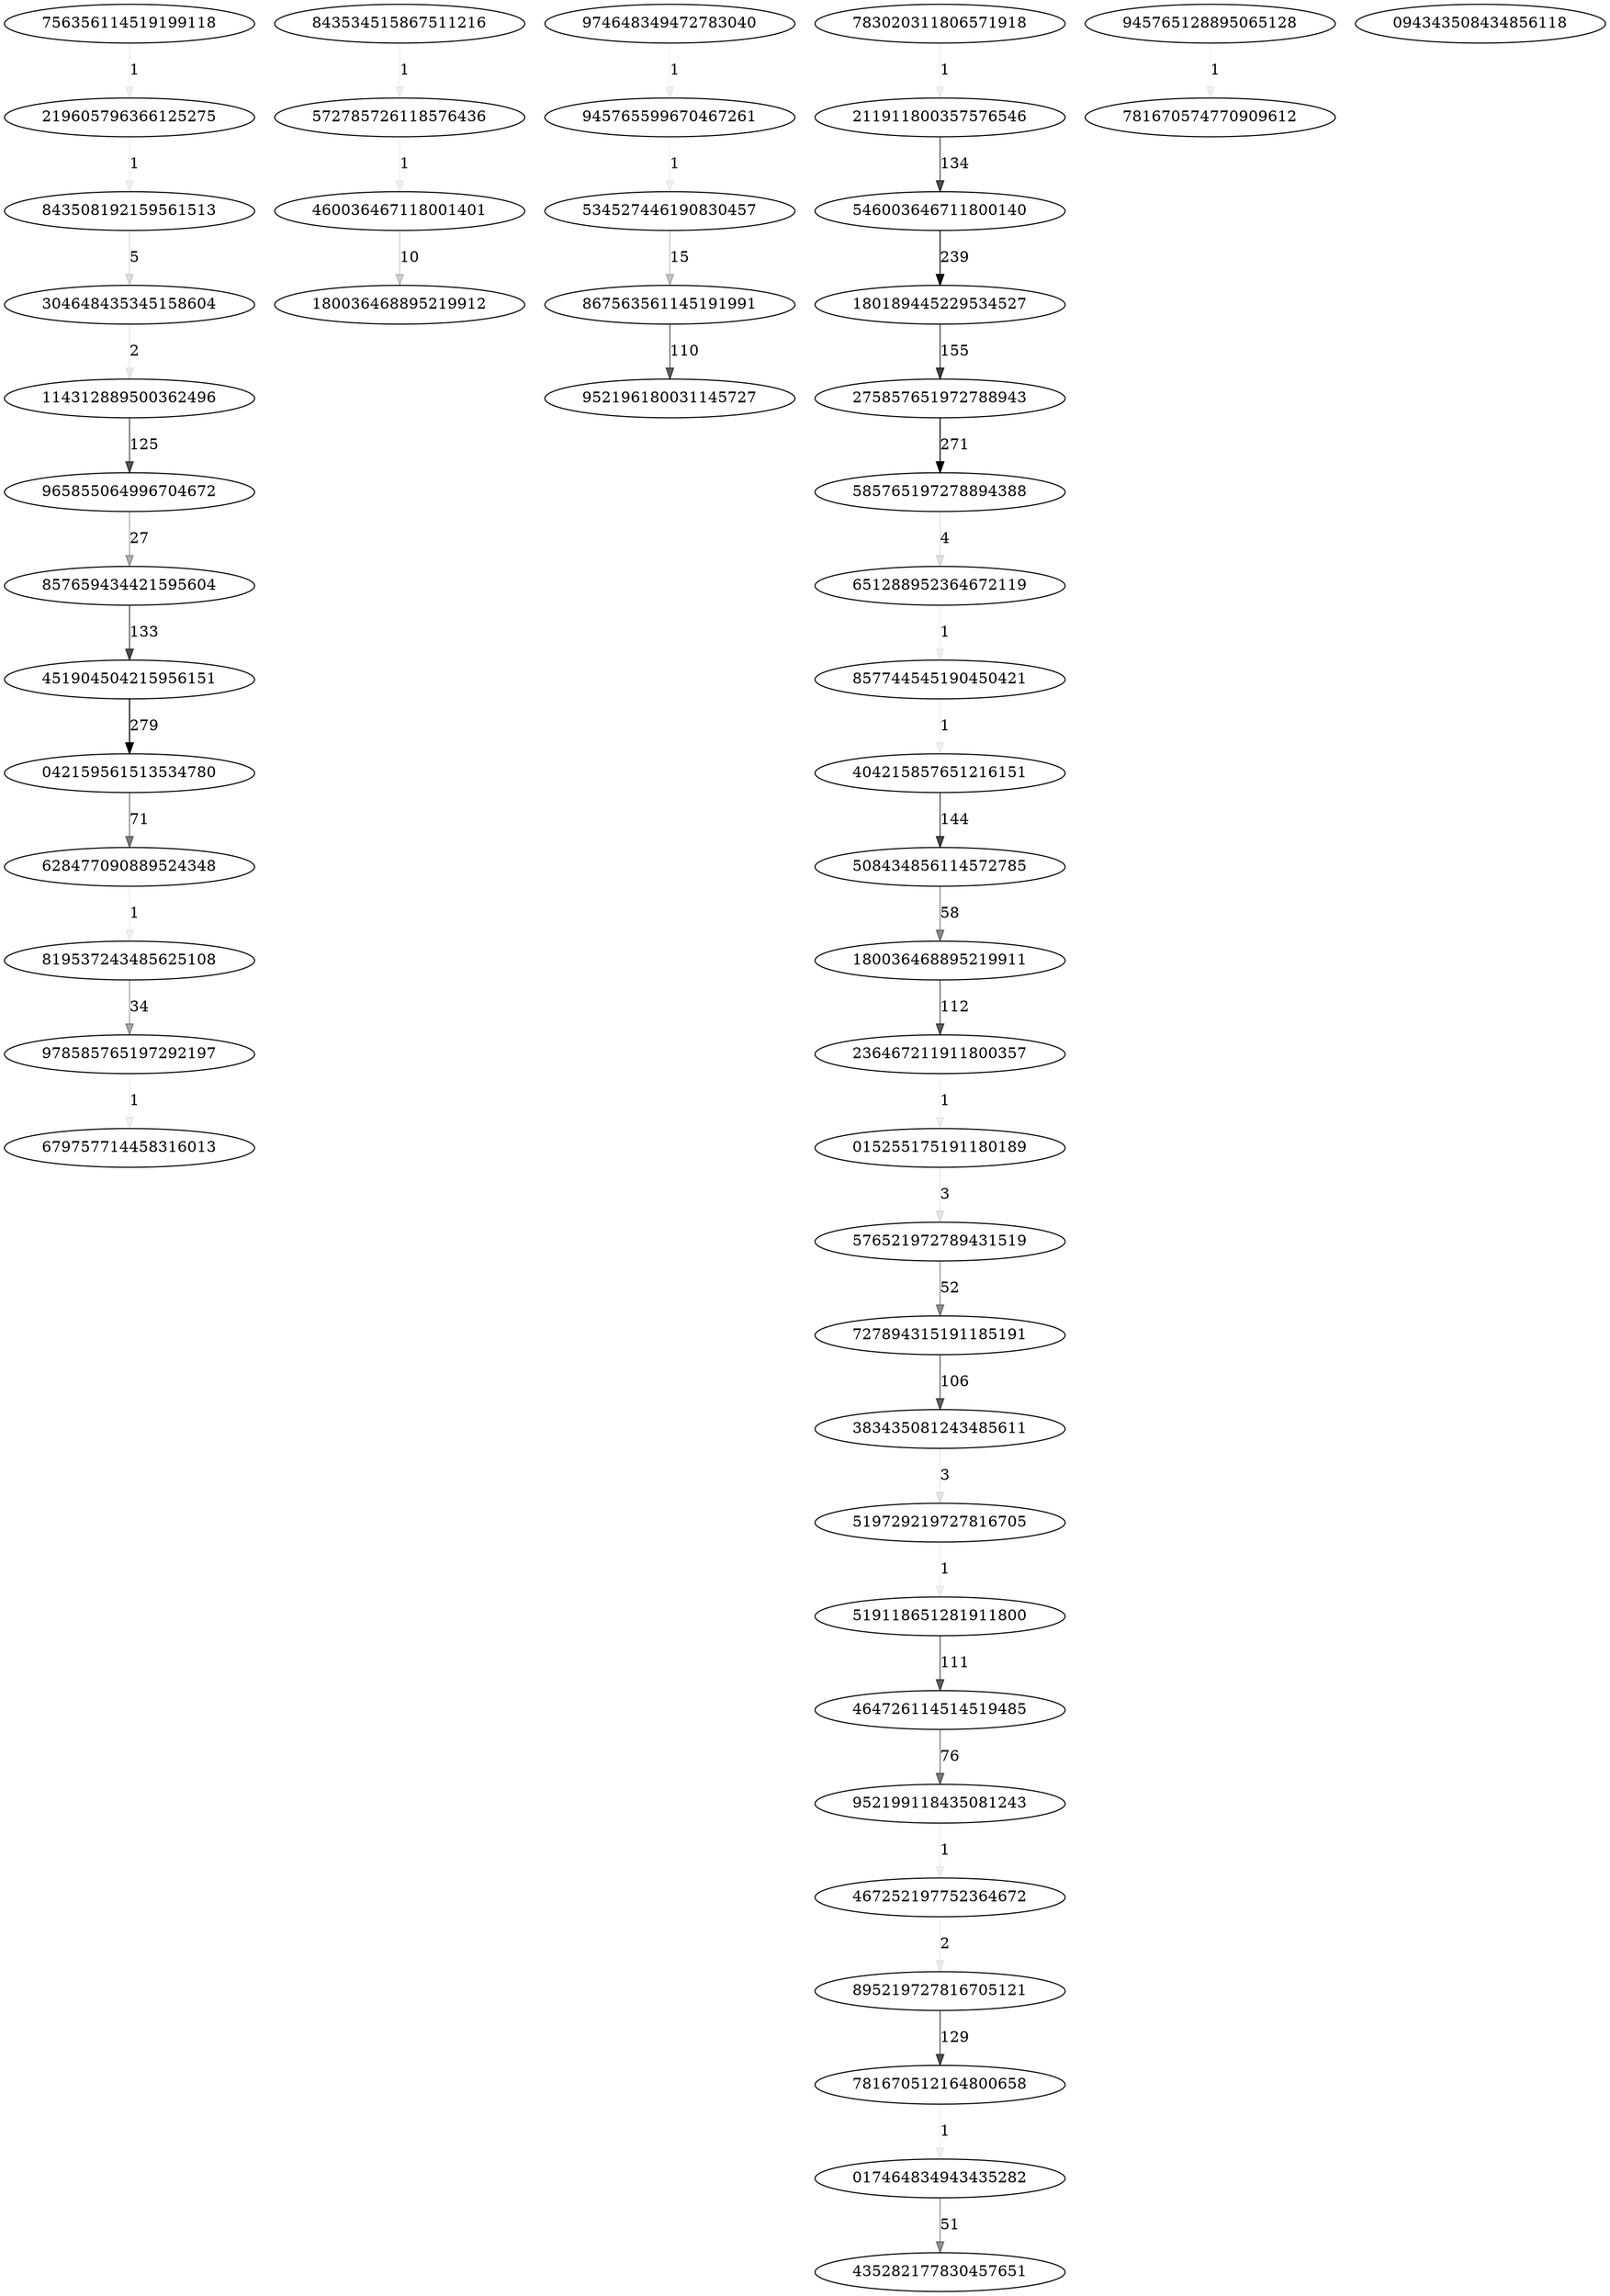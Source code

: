 digraph {
	219605796366125275
	843508192159561513
	114312889500362496
	965855064996704672
	304648435345158604
	857659434421595604
	042159561513534780
	628477090889524348
	451904504215956151
	819537243485625108
	978585765197292197
	756356114519199118
	679757714458316013
	843534515867511216
	572785726118576436
	460036467118001401
	180036468895219912
	974648349472783040
	945765599670467261
	534527446190830457
	867563561145191991
	952196180031145727
	211911800357576546
	546003646711800140
	180189445229534527
	275857651972788943
	585765197278894388
	783020311806571918
	180036468895219911
	236467211911800357
	508434856114572785
	404215857651216151
	857744545190450421
	651288952364672119
	576521972789431519
	727894315191185191
	383435081243485611
	519729219727816705
	015255175191180189
	519118651281911800
	464726114514519485
	952199118435081243
	895219727816705121
	781670512164800658
	017464834943435282
	435282177830457651
	467252197752364672
	945765128895065128
	781670574770909612
	094343508434856118
	219605796366125275 -> 843508192159561513 [label=1 color="#000000f"]
	843508192159561513 -> 304648435345158604 [label=5 color="#00000022"]
	114312889500362496 -> 965855064996704672 [label=125 color="#000000aa"]
	965855064996704672 -> 857659434421595604 [label=27 color="#0000004f"]
	304648435345158604 -> 114312889500362496 [label=2 color="#00000015"]
	857659434421595604 -> 451904504215956151 [label=133 color="#000000b0"]
	042159561513534780 -> 628477090889524348 [label=71 color="#00000080"]
	628477090889524348 -> 819537243485625108 [label=1 color="#000000f"]
	451904504215956151 -> 042159561513534780 [label=279 color="#000000ff"]
	819537243485625108 -> 978585765197292197 [label=34 color="#00000059"]
	978585765197292197 -> 679757714458316013 [label=1 color="#000000f"]
	756356114519199118 -> 219605796366125275 [label=1 color="#000000f"]
	843534515867511216 -> 572785726118576436 [label=1 color="#000000f"]
	572785726118576436 -> 460036467118001401 [label=1 color="#000000f"]
	460036467118001401 -> 180036468895219912 [label=10 color="#00000030"]
	974648349472783040 -> 945765599670467261 [label=1 color="#000000f"]
	945765599670467261 -> 534527446190830457 [label=1 color="#000000f"]
	534527446190830457 -> 867563561145191991 [label=15 color="#0000003b"]
	867563561145191991 -> 952196180031145727 [label=110 color="#000000a0"]
	211911800357576546 -> 546003646711800140 [label=134 color="#000000b0"]
	546003646711800140 -> 180189445229534527 [label=239 color="#000000ec"]
	180189445229534527 -> 275857651972788943 [label=155 color="#000000be"]
	275857651972788943 -> 585765197278894388 [label=271 color="#000000fb"]
	585765197278894388 -> 651288952364672119 [label=4 color="#0000001e"]
	783020311806571918 -> 211911800357576546 [label=1 color="#000000f"]
	180036468895219911 -> 236467211911800357 [label=112 color="#000000a1"]
	236467211911800357 -> 015255175191180189 [label=1 color="#000000f"]
	508434856114572785 -> 180036468895219911 [label=58 color="#00000074"]
	404215857651216151 -> 508434856114572785 [label=144 color="#000000b7"]
	857744545190450421 -> 404215857651216151 [label=1 color="#000000f"]
	651288952364672119 -> 857744545190450421 [label=1 color="#000000f"]
	576521972789431519 -> 727894315191185191 [label=52 color="#0000006e"]
	727894315191185191 -> 383435081243485611 [label=106 color="#0000009d"]
	383435081243485611 -> 519729219727816705 [label=3 color="#0000001a"]
	519729219727816705 -> 519118651281911800 [label=1 color="#000000f"]
	015255175191180189 -> 576521972789431519 [label=3 color="#0000001a"]
	519118651281911800 -> 464726114514519485 [label=111 color="#000000a0"]
	464726114514519485 -> 952199118435081243 [label=76 color="#00000085"]
	952199118435081243 -> 467252197752364672 [label=1 color="#000000f"]
	895219727816705121 -> 781670512164800658 [label=129 color="#000000ad"]
	781670512164800658 -> 017464834943435282 [label=1 color="#000000f"]
	017464834943435282 -> 435282177830457651 [label=51 color="#0000006d"]
	467252197752364672 -> 895219727816705121 [label=2 color="#00000015"]
	945765128895065128 -> 781670574770909612 [label=1 color="#000000f"]
}
